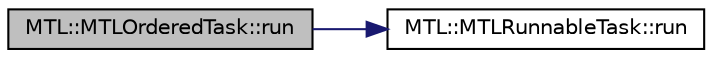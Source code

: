 digraph "MTL::MTLOrderedTask::run"
{
 // LATEX_PDF_SIZE
  edge [fontname="Helvetica",fontsize="10",labelfontname="Helvetica",labelfontsize="10"];
  node [fontname="Helvetica",fontsize="10",shape=record];
  rankdir="LR";
  Node1 [label="MTL::MTLOrderedTask::run",height=0.2,width=0.4,color="black", fillcolor="grey75", style="filled", fontcolor="black",tooltip="Run the task."];
  Node1 -> Node2 [color="midnightblue",fontsize="10",style="solid"];
  Node2 [label="MTL::MTLRunnableTask::run",height=0.2,width=0.4,color="black", fillcolor="white", style="filled",URL="$d1/db2/classMTL_1_1MTLRunnableTask.html#a0ef247f982d3fea2276a98971e672273",tooltip="The function that represent the task."];
}
